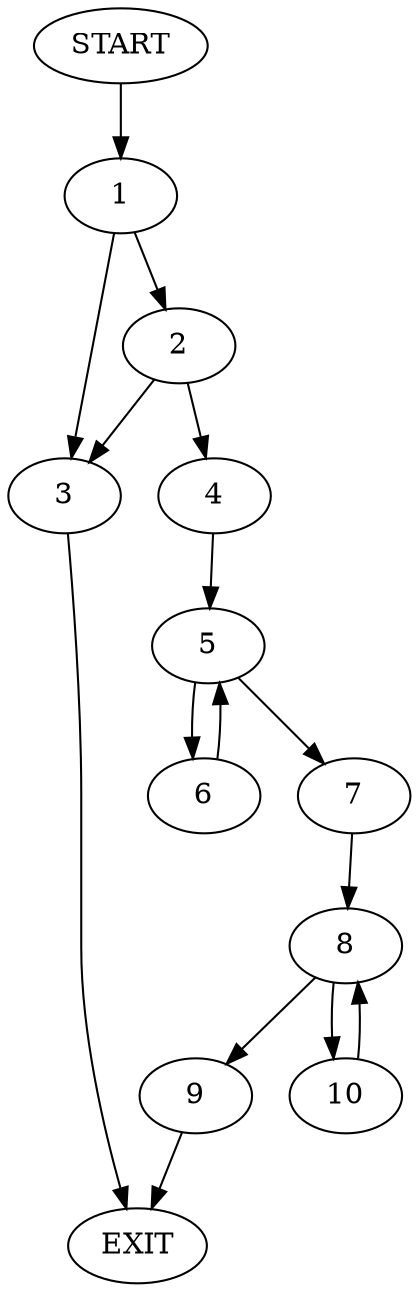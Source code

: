 digraph {
0 [label="START"]
11 [label="EXIT"]
0 -> 1
1 -> 2
1 -> 3
3 -> 11
2 -> 4
2 -> 3
4 -> 5
5 -> 6
5 -> 7
6 -> 5
7 -> 8
8 -> 9
8 -> 10
9 -> 11
10 -> 8
}
